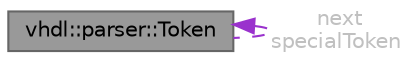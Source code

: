 digraph "vhdl::parser::Token"
{
 // INTERACTIVE_SVG=YES
 // LATEX_PDF_SIZE
  bgcolor="transparent";
  edge [fontname=Helvetica,fontsize=10,labelfontname=Helvetica,labelfontsize=10];
  node [fontname=Helvetica,fontsize=10,shape=box,height=0.2,width=0.4];
  Node1 [label="vhdl::parser::Token",height=0.2,width=0.4,color="gray40", fillcolor="grey60", style="filled", fontcolor="black",tooltip="Describes the input token stream."];
  Node1 -> Node1 [dir="back",color="darkorchid3",style="dashed",label=" next\nspecialToken",fontcolor="grey" ];
}
